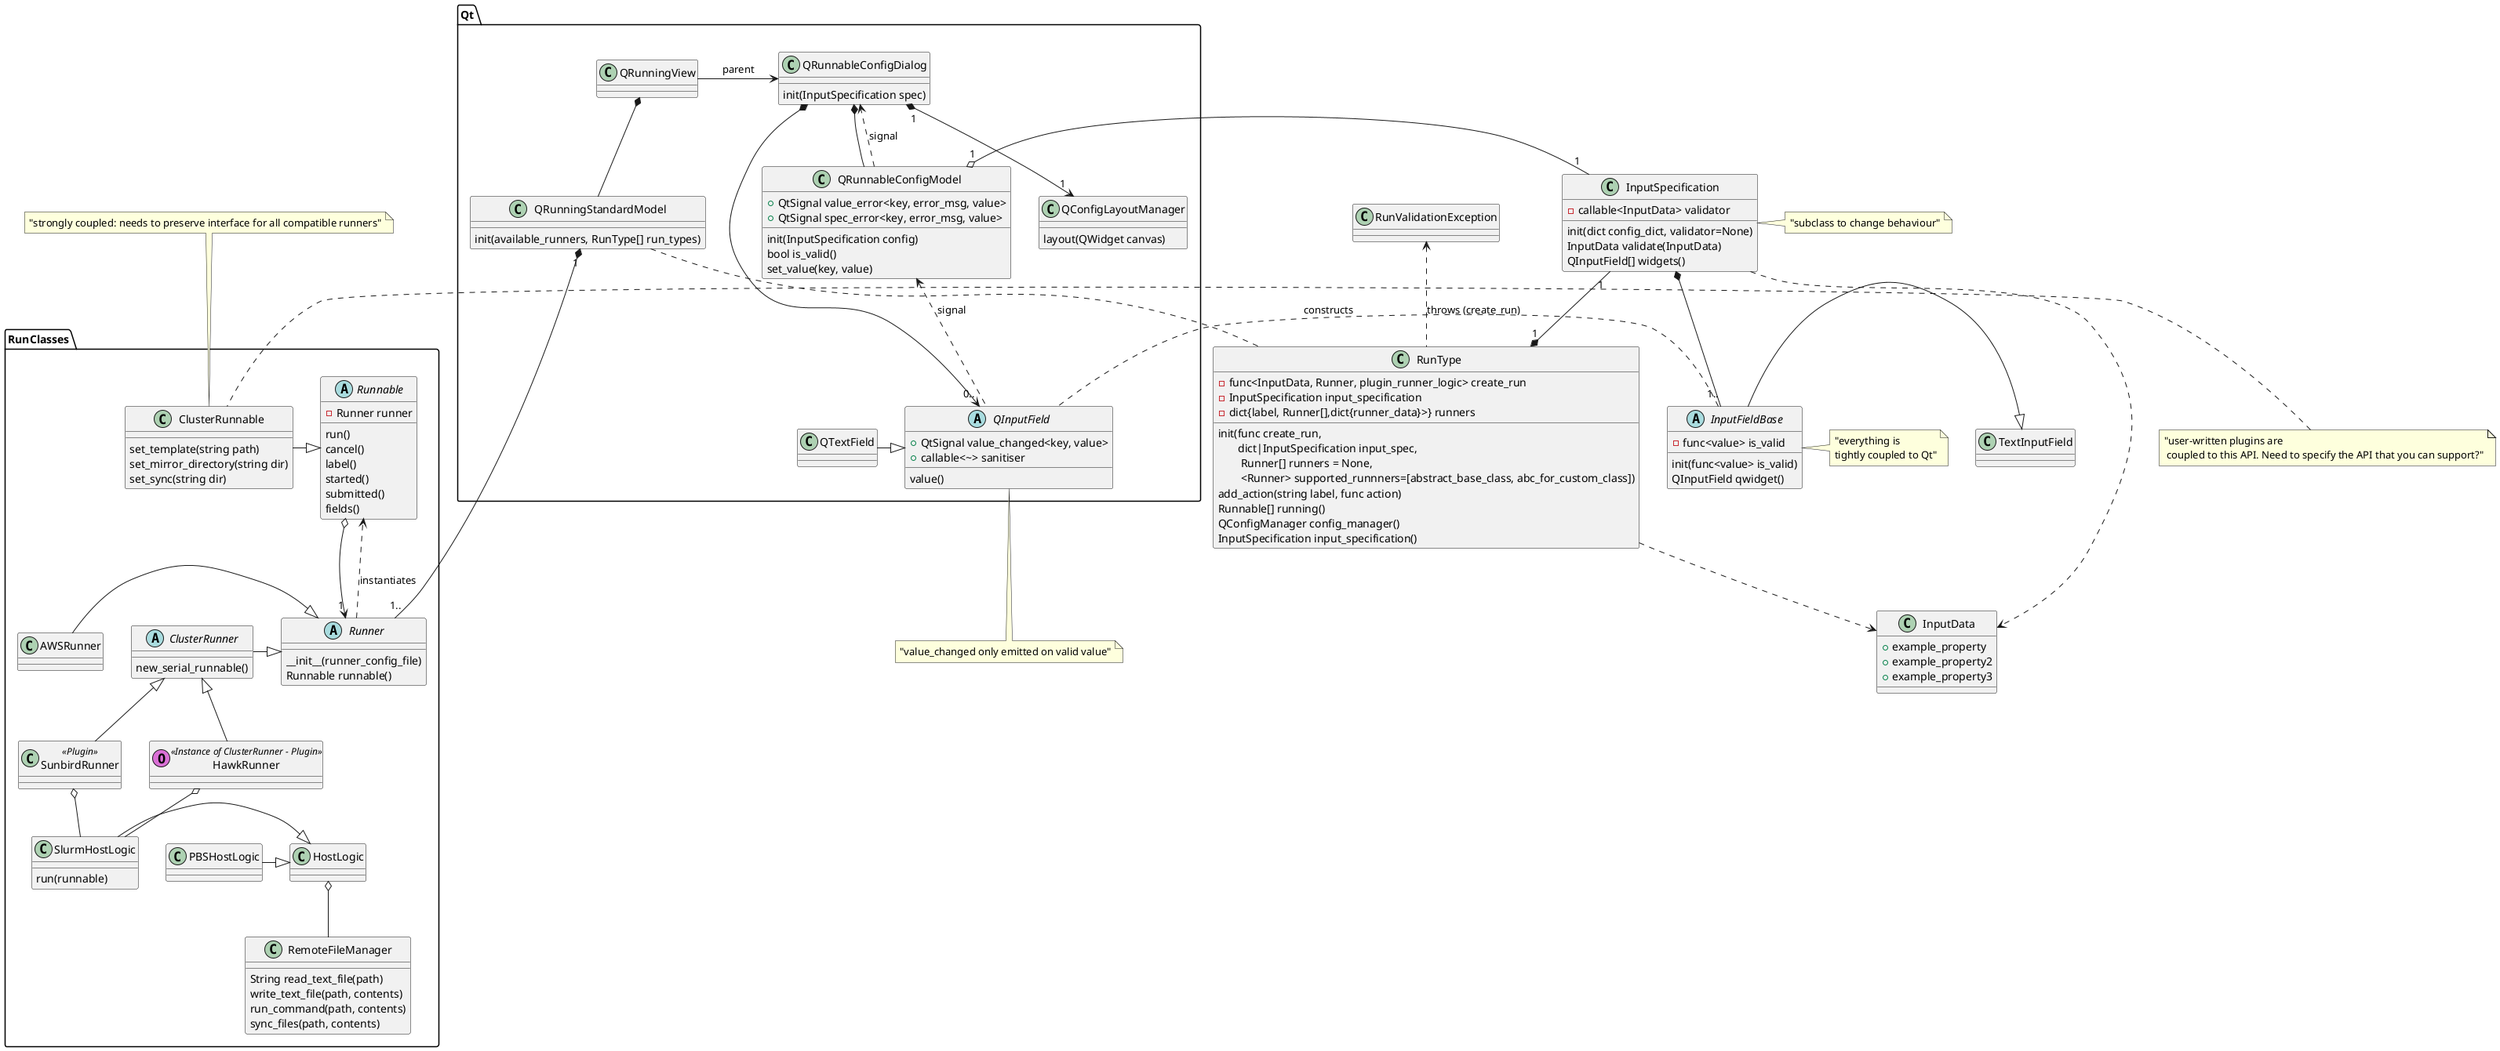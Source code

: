 @startuml

RunClasses.Runnable o--> "1" RunClasses.Runner
abstract RunClasses.Runnable {
      -Runner runner
      run()
      cancel()
      label()
      started()
      submitted()
      fields()
}

RunClasses.ClusterRunnable -|> RunClasses.Runnable
class RunClasses.ClusterRunnable {
      set_template(string path)
      set_mirror_directory(string dir)
      set_sync(string dir)
}
note left of RunClasses.ClusterRunnable : "user-written plugins are\n coupled to this API. Need to specify the API that you can support?"

RunClasses.PBSHostLogic -|> RunClasses.HostLogic
RunClasses.Runner ..> RunClasses.Runnable : instantiates

InputSpecification "1" --* "1" RunType
InputSpecification *-- "1.." InputFieldBase
RunValidationException <.. RunType : throws (create_run)
class RunType {
      -func<InputData, Runner, plugin_runner_logic> create_run
      -InputSpecification input_specification
      -dict{label, Runner[],dict{runner_data}>} runners
      init(func create_run,\n       dict|InputSpecification input_spec,\n        Runner[] runners = None,\n        <Runner> supported_runnners=[abstract_base_class, abc_for_custom_class])
      add_action(string label, func action)
      Runnable[] running()
      QConfigManager config_manager()
      InputSpecification input_specification()
}

Qt.QRunningView -> Qt.QRunnableConfigDialog : parent
class Qt.QRunningView {

}

abstract RunClasses.Runner {
         __init__(runner_config_file)
         Runnable runnable()
}

abstract RunClasses.ClusterRunner {
         new_serial_runnable()
}

RunClasses.ClusterRunner -|> RunClasses.Runner
RunClasses.AWSRunner -|> RunClasses.Runner

RunClasses.SunbirdRunner o-- RunClasses.SlurmHostLogic
RunClasses.HawkRunner o-- RunClasses.SlurmHostLogic
RunClasses.SlurmHostLogic -|> RunClasses.HostLogic
RunClasses.ClusterRunner <|-- RunClasses.SunbirdRunner
class RunClasses.SlurmHostLogic {
      run(runnable)
}

RunClasses.HostLogic o-- RunClasses.RemoteFileManager
class RunClasses.RemoteFileManager {
      String read_text_file(path)
      write_text_file(path, contents)
      run_command(path, contents)
      sync_files(path, contents)
}

RunClasses.ClusterRunner <|-- RunClasses.HawkRunner

class RunClasses.SunbirdRunner <<Plugin>>
class RunClasses.HawkRunner << (O,orchid) Instance of ClusterRunner - Plugin>>

RunType ..> InputData
Qt.QRunnableConfigDialog *--> "0.." Qt.QInputField

class InputData {
      +example_property
      +example_property2
      +example_property3
}

class InputSpecification {
      -callable<InputData> validator
      init(dict config_dict, validator=None)
      InputData validate(InputData)
      QInputField[] widgets()
}

note right of InputFieldBase : "everything is\ntightly coupled to Qt"

InputSpecification ..> InputData

Qt.QRunningView *-- Qt.QRunningStandardModel
Qt.QRunnableConfigDialog *-- Qt.QRunnableConfigModel
Qt.QRunnableConfigModel "1" o-- "1" InputSpecification
Qt.QRunnableConfigModel <.. Qt.QInputField : signal
class Qt.QRunnableConfigDialog {
      init(InputSpecification spec)
}

Qt.QRunnableConfigDialog "1" *--> "1" Qt.QConfigLayoutManager
class Qt.QConfigLayoutManager {
      layout(QWidget canvas)
}

class Qt.QRunningStandardModel {
      init(available_runners, RunType[] run_types)
}

Qt.QRunnableConfigModel ..> Qt.QRunnableConfigDialog : signal
class Qt.QRunnableConfigModel {
      +QtSignal value_error<key, error_msg, value>
      +QtSignal spec_error<key, error_msg, value>
      init(InputSpecification config)
      bool is_valid()
      set_value(key, value)
}

Qt.QRunningStandardModel "1" *--- "1.." RunClasses.Runner
Qt.QRunningStandardModel .. RunType

abstract InputFieldBase {
         -func<value> is_valid
         init(func<value> is_valid)
         QInputField qwidget()
}

note bottom of Qt.QInputField : "value_changed only emitted on valid value"
abstract Qt.QInputField {
         + QtSignal value_changed<key, value>
         + callable<~> sanitiser
         value()
}

Qt.QTextField -|> Qt.QInputField
InputFieldBase -|> TextInputField

class RunValidationException

InputFieldBase .. Qt.QInputField : constructs

note top of RunClasses.ClusterRunnable : "strongly coupled: needs to preserve interface for all compatible runners"

note right of InputSpecification : "subclass to change behaviour"
@enduml

